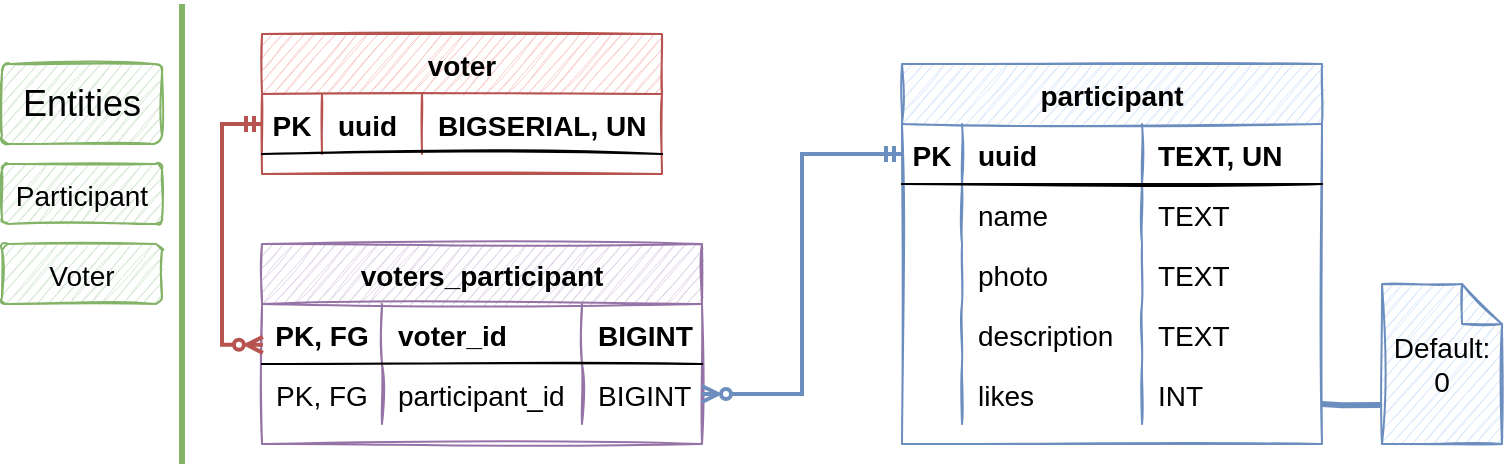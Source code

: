<mxfile version="20.2.8" type="github">
  <diagram id="3Alk2RVXmN2B8XhZHWVM" name="Page-1">
    <mxGraphModel dx="879" dy="591" grid="1" gridSize="10" guides="1" tooltips="1" connect="1" arrows="1" fold="1" page="1" pageScale="1" pageWidth="850" pageHeight="1100" math="0" shadow="0">
      <root>
        <mxCell id="0" />
        <mxCell id="1" parent="0" />
        <mxCell id="Qx3OsohBHnWMwSqAmt1C-1" value="&lt;font style=&quot;font-size: 18px;&quot;&gt;Entities&lt;/font&gt;" style="rounded=1;arcSize=10;whiteSpace=wrap;html=1;align=center;sketch=1;fillColor=#d5e8d4;strokeColor=#82b366;" vertex="1" parent="1">
          <mxGeometry x="30" y="40" width="80" height="40" as="geometry" />
        </mxCell>
        <mxCell id="Qx3OsohBHnWMwSqAmt1C-2" value="&lt;font style=&quot;font-size: 14px;&quot;&gt;Participant&lt;/font&gt;" style="rounded=1;arcSize=10;whiteSpace=wrap;html=1;align=center;sketch=1;fontSize=18;fillColor=#d5e8d4;strokeColor=#82b366;" vertex="1" parent="1">
          <mxGeometry x="30" y="90" width="80" height="30" as="geometry" />
        </mxCell>
        <mxCell id="Qx3OsohBHnWMwSqAmt1C-3" value="&lt;span style=&quot;font-size: 14px;&quot;&gt;Voter&lt;/span&gt;" style="rounded=1;arcSize=10;whiteSpace=wrap;html=1;align=center;sketch=1;fontSize=18;fillColor=#d5e8d4;strokeColor=#82b366;" vertex="1" parent="1">
          <mxGeometry x="30" y="130" width="80" height="30" as="geometry" />
        </mxCell>
        <mxCell id="Qx3OsohBHnWMwSqAmt1C-4" value="" style="endArrow=none;html=1;rounded=0;fontSize=14;fillColor=#d5e8d4;strokeColor=#82b366;strokeWidth=3;" edge="1" parent="1">
          <mxGeometry width="50" height="50" relative="1" as="geometry">
            <mxPoint x="120" y="240" as="sourcePoint" />
            <mxPoint x="120" y="10" as="targetPoint" />
          </mxGeometry>
        </mxCell>
        <mxCell id="Qx3OsohBHnWMwSqAmt1C-5" value="participant" style="shape=table;startSize=30;container=1;collapsible=1;childLayout=tableLayout;fixedRows=1;rowLines=0;fontStyle=1;align=center;resizeLast=1;sketch=1;fontSize=14;fillColor=#dae8fc;strokeColor=#6c8ebf;" vertex="1" parent="1">
          <mxGeometry x="480" y="40" width="210" height="190" as="geometry" />
        </mxCell>
        <mxCell id="Qx3OsohBHnWMwSqAmt1C-6" value="" style="shape=tableRow;horizontal=0;startSize=0;swimlaneHead=0;swimlaneBody=0;fillColor=none;collapsible=0;dropTarget=0;points=[[0,0.5],[1,0.5]];portConstraint=eastwest;top=0;left=0;right=0;bottom=1;sketch=1;fontSize=14;" vertex="1" parent="Qx3OsohBHnWMwSqAmt1C-5">
          <mxGeometry y="30" width="210" height="30" as="geometry" />
        </mxCell>
        <mxCell id="Qx3OsohBHnWMwSqAmt1C-7" value="PK" style="shape=partialRectangle;connectable=0;fillColor=none;top=0;left=0;bottom=0;right=0;fontStyle=1;overflow=hidden;sketch=1;fontSize=14;" vertex="1" parent="Qx3OsohBHnWMwSqAmt1C-6">
          <mxGeometry width="30" height="30" as="geometry">
            <mxRectangle width="30" height="30" as="alternateBounds" />
          </mxGeometry>
        </mxCell>
        <mxCell id="Qx3OsohBHnWMwSqAmt1C-8" value="uuid" style="shape=partialRectangle;connectable=0;fillColor=none;top=0;left=0;bottom=0;right=0;align=left;spacingLeft=6;fontStyle=1;overflow=hidden;sketch=1;fontSize=14;" vertex="1" parent="Qx3OsohBHnWMwSqAmt1C-6">
          <mxGeometry x="30" width="90" height="30" as="geometry">
            <mxRectangle width="90" height="30" as="alternateBounds" />
          </mxGeometry>
        </mxCell>
        <mxCell id="Qx3OsohBHnWMwSqAmt1C-23" value="TEXT, UN" style="shape=partialRectangle;connectable=0;fillColor=none;top=0;left=0;bottom=0;right=0;align=left;spacingLeft=6;fontStyle=1;overflow=hidden;sketch=1;fontSize=14;" vertex="1" parent="Qx3OsohBHnWMwSqAmt1C-6">
          <mxGeometry x="120" width="90" height="30" as="geometry">
            <mxRectangle width="90" height="30" as="alternateBounds" />
          </mxGeometry>
        </mxCell>
        <mxCell id="Qx3OsohBHnWMwSqAmt1C-9" value="" style="shape=tableRow;horizontal=0;startSize=0;swimlaneHead=0;swimlaneBody=0;fillColor=none;collapsible=0;dropTarget=0;points=[[0,0.5],[1,0.5]];portConstraint=eastwest;top=0;left=0;right=0;bottom=0;sketch=1;fontSize=14;" vertex="1" parent="Qx3OsohBHnWMwSqAmt1C-5">
          <mxGeometry y="60" width="210" height="30" as="geometry" />
        </mxCell>
        <mxCell id="Qx3OsohBHnWMwSqAmt1C-10" value="" style="shape=partialRectangle;connectable=0;fillColor=none;top=0;left=0;bottom=0;right=0;editable=1;overflow=hidden;sketch=1;fontSize=14;" vertex="1" parent="Qx3OsohBHnWMwSqAmt1C-9">
          <mxGeometry width="30" height="30" as="geometry">
            <mxRectangle width="30" height="30" as="alternateBounds" />
          </mxGeometry>
        </mxCell>
        <mxCell id="Qx3OsohBHnWMwSqAmt1C-11" value="name" style="shape=partialRectangle;connectable=0;fillColor=none;top=0;left=0;bottom=0;right=0;align=left;spacingLeft=6;overflow=hidden;sketch=1;fontSize=14;" vertex="1" parent="Qx3OsohBHnWMwSqAmt1C-9">
          <mxGeometry x="30" width="90" height="30" as="geometry">
            <mxRectangle width="90" height="30" as="alternateBounds" />
          </mxGeometry>
        </mxCell>
        <mxCell id="Qx3OsohBHnWMwSqAmt1C-24" value="TEXT" style="shape=partialRectangle;connectable=0;fillColor=none;top=0;left=0;bottom=0;right=0;align=left;spacingLeft=6;overflow=hidden;sketch=1;fontSize=14;" vertex="1" parent="Qx3OsohBHnWMwSqAmt1C-9">
          <mxGeometry x="120" width="90" height="30" as="geometry">
            <mxRectangle width="90" height="30" as="alternateBounds" />
          </mxGeometry>
        </mxCell>
        <mxCell id="Qx3OsohBHnWMwSqAmt1C-12" value="" style="shape=tableRow;horizontal=0;startSize=0;swimlaneHead=0;swimlaneBody=0;fillColor=none;collapsible=0;dropTarget=0;points=[[0,0.5],[1,0.5]];portConstraint=eastwest;top=0;left=0;right=0;bottom=0;sketch=1;fontSize=14;" vertex="1" parent="Qx3OsohBHnWMwSqAmt1C-5">
          <mxGeometry y="90" width="210" height="30" as="geometry" />
        </mxCell>
        <mxCell id="Qx3OsohBHnWMwSqAmt1C-13" value="" style="shape=partialRectangle;connectable=0;fillColor=none;top=0;left=0;bottom=0;right=0;editable=1;overflow=hidden;sketch=1;fontSize=14;" vertex="1" parent="Qx3OsohBHnWMwSqAmt1C-12">
          <mxGeometry width="30" height="30" as="geometry">
            <mxRectangle width="30" height="30" as="alternateBounds" />
          </mxGeometry>
        </mxCell>
        <mxCell id="Qx3OsohBHnWMwSqAmt1C-14" value="photo" style="shape=partialRectangle;connectable=0;fillColor=none;top=0;left=0;bottom=0;right=0;align=left;spacingLeft=6;overflow=hidden;sketch=1;fontSize=14;" vertex="1" parent="Qx3OsohBHnWMwSqAmt1C-12">
          <mxGeometry x="30" width="90" height="30" as="geometry">
            <mxRectangle width="90" height="30" as="alternateBounds" />
          </mxGeometry>
        </mxCell>
        <mxCell id="Qx3OsohBHnWMwSqAmt1C-25" value="TEXT" style="shape=partialRectangle;connectable=0;fillColor=none;top=0;left=0;bottom=0;right=0;align=left;spacingLeft=6;overflow=hidden;sketch=1;fontSize=14;" vertex="1" parent="Qx3OsohBHnWMwSqAmt1C-12">
          <mxGeometry x="120" width="90" height="30" as="geometry">
            <mxRectangle width="90" height="30" as="alternateBounds" />
          </mxGeometry>
        </mxCell>
        <mxCell id="Qx3OsohBHnWMwSqAmt1C-15" value="" style="shape=tableRow;horizontal=0;startSize=0;swimlaneHead=0;swimlaneBody=0;fillColor=none;collapsible=0;dropTarget=0;points=[[0,0.5],[1,0.5]];portConstraint=eastwest;top=0;left=0;right=0;bottom=0;sketch=1;fontSize=14;" vertex="1" parent="Qx3OsohBHnWMwSqAmt1C-5">
          <mxGeometry y="120" width="210" height="30" as="geometry" />
        </mxCell>
        <mxCell id="Qx3OsohBHnWMwSqAmt1C-16" value="" style="shape=partialRectangle;connectable=0;fillColor=none;top=0;left=0;bottom=0;right=0;editable=1;overflow=hidden;sketch=1;fontSize=14;" vertex="1" parent="Qx3OsohBHnWMwSqAmt1C-15">
          <mxGeometry width="30" height="30" as="geometry">
            <mxRectangle width="30" height="30" as="alternateBounds" />
          </mxGeometry>
        </mxCell>
        <mxCell id="Qx3OsohBHnWMwSqAmt1C-17" value="description" style="shape=partialRectangle;connectable=0;fillColor=none;top=0;left=0;bottom=0;right=0;align=left;spacingLeft=6;overflow=hidden;sketch=1;fontSize=14;" vertex="1" parent="Qx3OsohBHnWMwSqAmt1C-15">
          <mxGeometry x="30" width="90" height="30" as="geometry">
            <mxRectangle width="90" height="30" as="alternateBounds" />
          </mxGeometry>
        </mxCell>
        <mxCell id="Qx3OsohBHnWMwSqAmt1C-26" value="TEXT" style="shape=partialRectangle;connectable=0;fillColor=none;top=0;left=0;bottom=0;right=0;align=left;spacingLeft=6;overflow=hidden;sketch=1;fontSize=14;" vertex="1" parent="Qx3OsohBHnWMwSqAmt1C-15">
          <mxGeometry x="120" width="90" height="30" as="geometry">
            <mxRectangle width="90" height="30" as="alternateBounds" />
          </mxGeometry>
        </mxCell>
        <mxCell id="Qx3OsohBHnWMwSqAmt1C-18" style="shape=tableRow;horizontal=0;startSize=0;swimlaneHead=0;swimlaneBody=0;fillColor=none;collapsible=0;dropTarget=0;points=[[0,0.5],[1,0.5]];portConstraint=eastwest;top=0;left=0;right=0;bottom=0;sketch=1;fontSize=14;" vertex="1" parent="Qx3OsohBHnWMwSqAmt1C-5">
          <mxGeometry y="150" width="210" height="30" as="geometry" />
        </mxCell>
        <mxCell id="Qx3OsohBHnWMwSqAmt1C-19" style="shape=partialRectangle;connectable=0;fillColor=none;top=0;left=0;bottom=0;right=0;editable=1;overflow=hidden;sketch=1;fontSize=14;" vertex="1" parent="Qx3OsohBHnWMwSqAmt1C-18">
          <mxGeometry width="30" height="30" as="geometry">
            <mxRectangle width="30" height="30" as="alternateBounds" />
          </mxGeometry>
        </mxCell>
        <mxCell id="Qx3OsohBHnWMwSqAmt1C-20" value="likes" style="shape=partialRectangle;connectable=0;fillColor=none;top=0;left=0;bottom=0;right=0;align=left;spacingLeft=6;overflow=hidden;sketch=1;fontSize=14;" vertex="1" parent="Qx3OsohBHnWMwSqAmt1C-18">
          <mxGeometry x="30" width="90" height="30" as="geometry">
            <mxRectangle width="90" height="30" as="alternateBounds" />
          </mxGeometry>
        </mxCell>
        <mxCell id="Qx3OsohBHnWMwSqAmt1C-27" value="INT" style="shape=partialRectangle;connectable=0;fillColor=none;top=0;left=0;bottom=0;right=0;align=left;spacingLeft=6;overflow=hidden;sketch=1;fontSize=14;" vertex="1" parent="Qx3OsohBHnWMwSqAmt1C-18">
          <mxGeometry x="120" width="90" height="30" as="geometry">
            <mxRectangle width="90" height="30" as="alternateBounds" />
          </mxGeometry>
        </mxCell>
        <mxCell id="Qx3OsohBHnWMwSqAmt1C-22" style="edgeStyle=orthogonalEdgeStyle;rounded=0;orthogonalLoop=1;jettySize=auto;html=1;strokeWidth=3;fontSize=14;exitX=-0.012;exitY=0.757;exitDx=0;exitDy=0;exitPerimeter=0;jumpSize=6;endSize=0;startSize=0;fillColor=#dae8fc;strokeColor=#6c8ebf;endArrow=none;endFill=0;" edge="1" parent="1" source="Qx3OsohBHnWMwSqAmt1C-21">
          <mxGeometry relative="1" as="geometry">
            <mxPoint x="690" y="210" as="targetPoint" />
            <Array as="points">
              <mxPoint x="700" y="211" />
              <mxPoint x="690" y="210" />
            </Array>
          </mxGeometry>
        </mxCell>
        <mxCell id="Qx3OsohBHnWMwSqAmt1C-21" value="Default: 0" style="shape=note;size=20;whiteSpace=wrap;html=1;sketch=1;fontSize=14;fillColor=#dae8fc;strokeColor=#6c8ebf;" vertex="1" parent="1">
          <mxGeometry x="720" y="150" width="60" height="80" as="geometry" />
        </mxCell>
        <mxCell id="Qx3OsohBHnWMwSqAmt1C-28" value="voter" style="shape=table;startSize=30;container=1;collapsible=1;childLayout=tableLayout;fixedRows=1;rowLines=0;fontStyle=1;align=center;resizeLast=1;sketch=1;fontSize=14;fillColor=#f8cecc;strokeColor=#b85450;" vertex="1" parent="1">
          <mxGeometry x="160" y="25" width="200" height="70" as="geometry" />
        </mxCell>
        <mxCell id="Qx3OsohBHnWMwSqAmt1C-29" value="" style="shape=tableRow;horizontal=0;startSize=0;swimlaneHead=0;swimlaneBody=0;fillColor=none;collapsible=0;dropTarget=0;points=[[0,0.5],[1,0.5]];portConstraint=eastwest;top=0;left=0;right=0;bottom=1;sketch=1;fontSize=14;" vertex="1" parent="Qx3OsohBHnWMwSqAmt1C-28">
          <mxGeometry y="30" width="200" height="30" as="geometry" />
        </mxCell>
        <mxCell id="Qx3OsohBHnWMwSqAmt1C-30" value="PK" style="shape=partialRectangle;connectable=0;fillColor=none;top=0;left=0;bottom=0;right=0;fontStyle=1;overflow=hidden;sketch=1;fontSize=14;" vertex="1" parent="Qx3OsohBHnWMwSqAmt1C-29">
          <mxGeometry width="30" height="30" as="geometry">
            <mxRectangle width="30" height="30" as="alternateBounds" />
          </mxGeometry>
        </mxCell>
        <mxCell id="Qx3OsohBHnWMwSqAmt1C-31" value="uuid" style="shape=partialRectangle;connectable=0;fillColor=none;top=0;left=0;bottom=0;right=0;align=left;spacingLeft=6;fontStyle=1;overflow=hidden;sketch=1;fontSize=14;" vertex="1" parent="Qx3OsohBHnWMwSqAmt1C-29">
          <mxGeometry x="30" width="50" height="30" as="geometry">
            <mxRectangle width="50" height="30" as="alternateBounds" />
          </mxGeometry>
        </mxCell>
        <mxCell id="Qx3OsohBHnWMwSqAmt1C-32" value="BIGSERIAL, UN" style="shape=partialRectangle;connectable=0;fillColor=none;top=0;left=0;bottom=0;right=0;align=left;spacingLeft=6;fontStyle=1;overflow=hidden;sketch=1;fontSize=14;" vertex="1" parent="Qx3OsohBHnWMwSqAmt1C-29">
          <mxGeometry x="80" width="120" height="30" as="geometry">
            <mxRectangle width="120" height="30" as="alternateBounds" />
          </mxGeometry>
        </mxCell>
        <mxCell id="Qx3OsohBHnWMwSqAmt1C-70" value="voters_participant" style="shape=table;startSize=30;container=1;collapsible=1;childLayout=tableLayout;fixedRows=1;rowLines=0;fontStyle=1;align=center;resizeLast=1;sketch=1;fontSize=14;fillColor=#e1d5e7;strokeColor=#9673a6;" vertex="1" parent="1">
          <mxGeometry x="160" y="130" width="220" height="100" as="geometry" />
        </mxCell>
        <mxCell id="Qx3OsohBHnWMwSqAmt1C-71" value="" style="shape=tableRow;horizontal=0;startSize=0;swimlaneHead=0;swimlaneBody=0;fillColor=none;collapsible=0;dropTarget=0;points=[[0,0.5],[1,0.5]];portConstraint=eastwest;top=0;left=0;right=0;bottom=1;sketch=1;fontSize=14;" vertex="1" parent="Qx3OsohBHnWMwSqAmt1C-70">
          <mxGeometry y="30" width="220" height="30" as="geometry" />
        </mxCell>
        <mxCell id="Qx3OsohBHnWMwSqAmt1C-72" value="PK, FG" style="shape=partialRectangle;connectable=0;fillColor=none;top=0;left=0;bottom=0;right=0;fontStyle=1;overflow=hidden;sketch=1;fontSize=14;" vertex="1" parent="Qx3OsohBHnWMwSqAmt1C-71">
          <mxGeometry width="60" height="30" as="geometry">
            <mxRectangle width="60" height="30" as="alternateBounds" />
          </mxGeometry>
        </mxCell>
        <mxCell id="Qx3OsohBHnWMwSqAmt1C-73" value="voter_id" style="shape=partialRectangle;connectable=0;fillColor=none;top=0;left=0;bottom=0;right=0;align=left;spacingLeft=6;fontStyle=1;overflow=hidden;sketch=1;fontSize=14;" vertex="1" parent="Qx3OsohBHnWMwSqAmt1C-71">
          <mxGeometry x="60" width="100" height="30" as="geometry">
            <mxRectangle width="100" height="30" as="alternateBounds" />
          </mxGeometry>
        </mxCell>
        <mxCell id="Qx3OsohBHnWMwSqAmt1C-74" value="BIGINT" style="shape=partialRectangle;connectable=0;fillColor=none;top=0;left=0;bottom=0;right=0;align=left;spacingLeft=6;fontStyle=1;overflow=hidden;sketch=1;fontSize=14;" vertex="1" parent="Qx3OsohBHnWMwSqAmt1C-71">
          <mxGeometry x="160" width="60" height="30" as="geometry">
            <mxRectangle width="60" height="30" as="alternateBounds" />
          </mxGeometry>
        </mxCell>
        <mxCell id="Qx3OsohBHnWMwSqAmt1C-76" value="" style="shape=tableRow;horizontal=0;startSize=0;swimlaneHead=0;swimlaneBody=0;fillColor=none;collapsible=0;dropTarget=0;points=[[0,0.5],[1,0.5]];portConstraint=eastwest;top=0;left=0;right=0;bottom=0;sketch=1;fontSize=14;" vertex="1" parent="Qx3OsohBHnWMwSqAmt1C-70">
          <mxGeometry y="60" width="220" height="30" as="geometry" />
        </mxCell>
        <mxCell id="Qx3OsohBHnWMwSqAmt1C-77" value="PK, FG" style="shape=partialRectangle;connectable=0;fillColor=none;top=0;left=0;bottom=0;right=0;editable=1;overflow=hidden;sketch=1;fontSize=14;" vertex="1" parent="Qx3OsohBHnWMwSqAmt1C-76">
          <mxGeometry width="60" height="30" as="geometry">
            <mxRectangle width="60" height="30" as="alternateBounds" />
          </mxGeometry>
        </mxCell>
        <mxCell id="Qx3OsohBHnWMwSqAmt1C-78" value="participant_id" style="shape=partialRectangle;connectable=0;fillColor=none;top=0;left=0;bottom=0;right=0;align=left;spacingLeft=6;overflow=hidden;sketch=1;fontSize=14;" vertex="1" parent="Qx3OsohBHnWMwSqAmt1C-76">
          <mxGeometry x="60" width="100" height="30" as="geometry">
            <mxRectangle width="100" height="30" as="alternateBounds" />
          </mxGeometry>
        </mxCell>
        <mxCell id="Qx3OsohBHnWMwSqAmt1C-79" value="BIGINT" style="shape=partialRectangle;connectable=0;fillColor=none;top=0;left=0;bottom=0;right=0;align=left;spacingLeft=6;overflow=hidden;sketch=1;fontSize=14;" vertex="1" parent="Qx3OsohBHnWMwSqAmt1C-76">
          <mxGeometry x="160" width="60" height="30" as="geometry">
            <mxRectangle width="60" height="30" as="alternateBounds" />
          </mxGeometry>
        </mxCell>
        <mxCell id="Qx3OsohBHnWMwSqAmt1C-93" style="edgeStyle=orthogonalEdgeStyle;rounded=0;jumpSize=6;orthogonalLoop=1;jettySize=auto;html=1;entryX=0.002;entryY=0.681;entryDx=0;entryDy=0;entryPerimeter=0;strokeWidth=2;fontSize=14;startArrow=ERmandOne;startFill=0;endArrow=ERzeroToMany;endFill=0;startSize=5;endSize=5;fillColor=#f8cecc;strokeColor=#b85450;" edge="1" parent="1" source="Qx3OsohBHnWMwSqAmt1C-29" target="Qx3OsohBHnWMwSqAmt1C-71">
          <mxGeometry relative="1" as="geometry">
            <Array as="points">
              <mxPoint x="140" y="70" />
              <mxPoint x="140" y="180" />
            </Array>
          </mxGeometry>
        </mxCell>
        <mxCell id="Qx3OsohBHnWMwSqAmt1C-94" style="edgeStyle=orthogonalEdgeStyle;rounded=0;jumpSize=6;orthogonalLoop=1;jettySize=auto;html=1;entryX=0;entryY=0.5;entryDx=0;entryDy=0;strokeWidth=2;fontSize=14;startArrow=ERzeroToMany;startFill=0;endArrow=ERmandOne;endFill=0;startSize=5;endSize=5;fillColor=#dae8fc;strokeColor=#6c8ebf;" edge="1" parent="1" source="Qx3OsohBHnWMwSqAmt1C-76" target="Qx3OsohBHnWMwSqAmt1C-6">
          <mxGeometry relative="1" as="geometry" />
        </mxCell>
      </root>
    </mxGraphModel>
  </diagram>
</mxfile>
